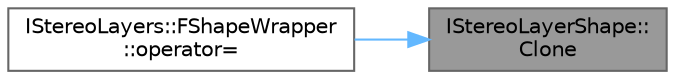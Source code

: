 digraph "IStereoLayerShape::Clone"
{
 // INTERACTIVE_SVG=YES
 // LATEX_PDF_SIZE
  bgcolor="transparent";
  edge [fontname=Helvetica,fontsize=10,labelfontname=Helvetica,labelfontsize=10];
  node [fontname=Helvetica,fontsize=10,shape=box,height=0.2,width=0.4];
  rankdir="RL";
  Node1 [id="Node000001",label="IStereoLayerShape::\lClone",height=0.2,width=0.4,color="gray40", fillcolor="grey60", style="filled", fontcolor="black",tooltip=" "];
  Node1 -> Node2 [id="edge1_Node000001_Node000002",dir="back",color="steelblue1",style="solid",tooltip=" "];
  Node2 [id="Node000002",label="IStereoLayers::FShapeWrapper\l::operator=",height=0.2,width=0.4,color="grey40", fillcolor="white", style="filled",URL="$d5/d65/structIStereoLayers_1_1FShapeWrapper.html#ab0fd24ea3e1d231a6a9e3be53e9f6ad5",tooltip=" "];
}
